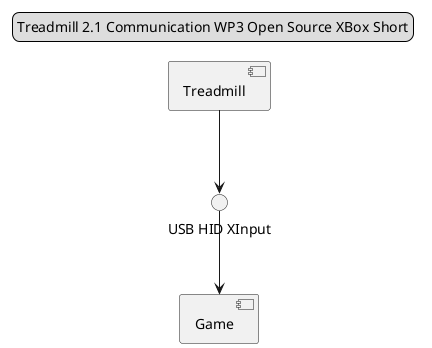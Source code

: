 @startuml

legend top center
Treadmill 2.1 Communication WP3 Open Source XBox Short
end legend

[Treadmill] as TREADMILL
() "USB HID XInput" as HID
[Game] as GAME

TREADMILL --> HID
HID --> GAME

@enduml
